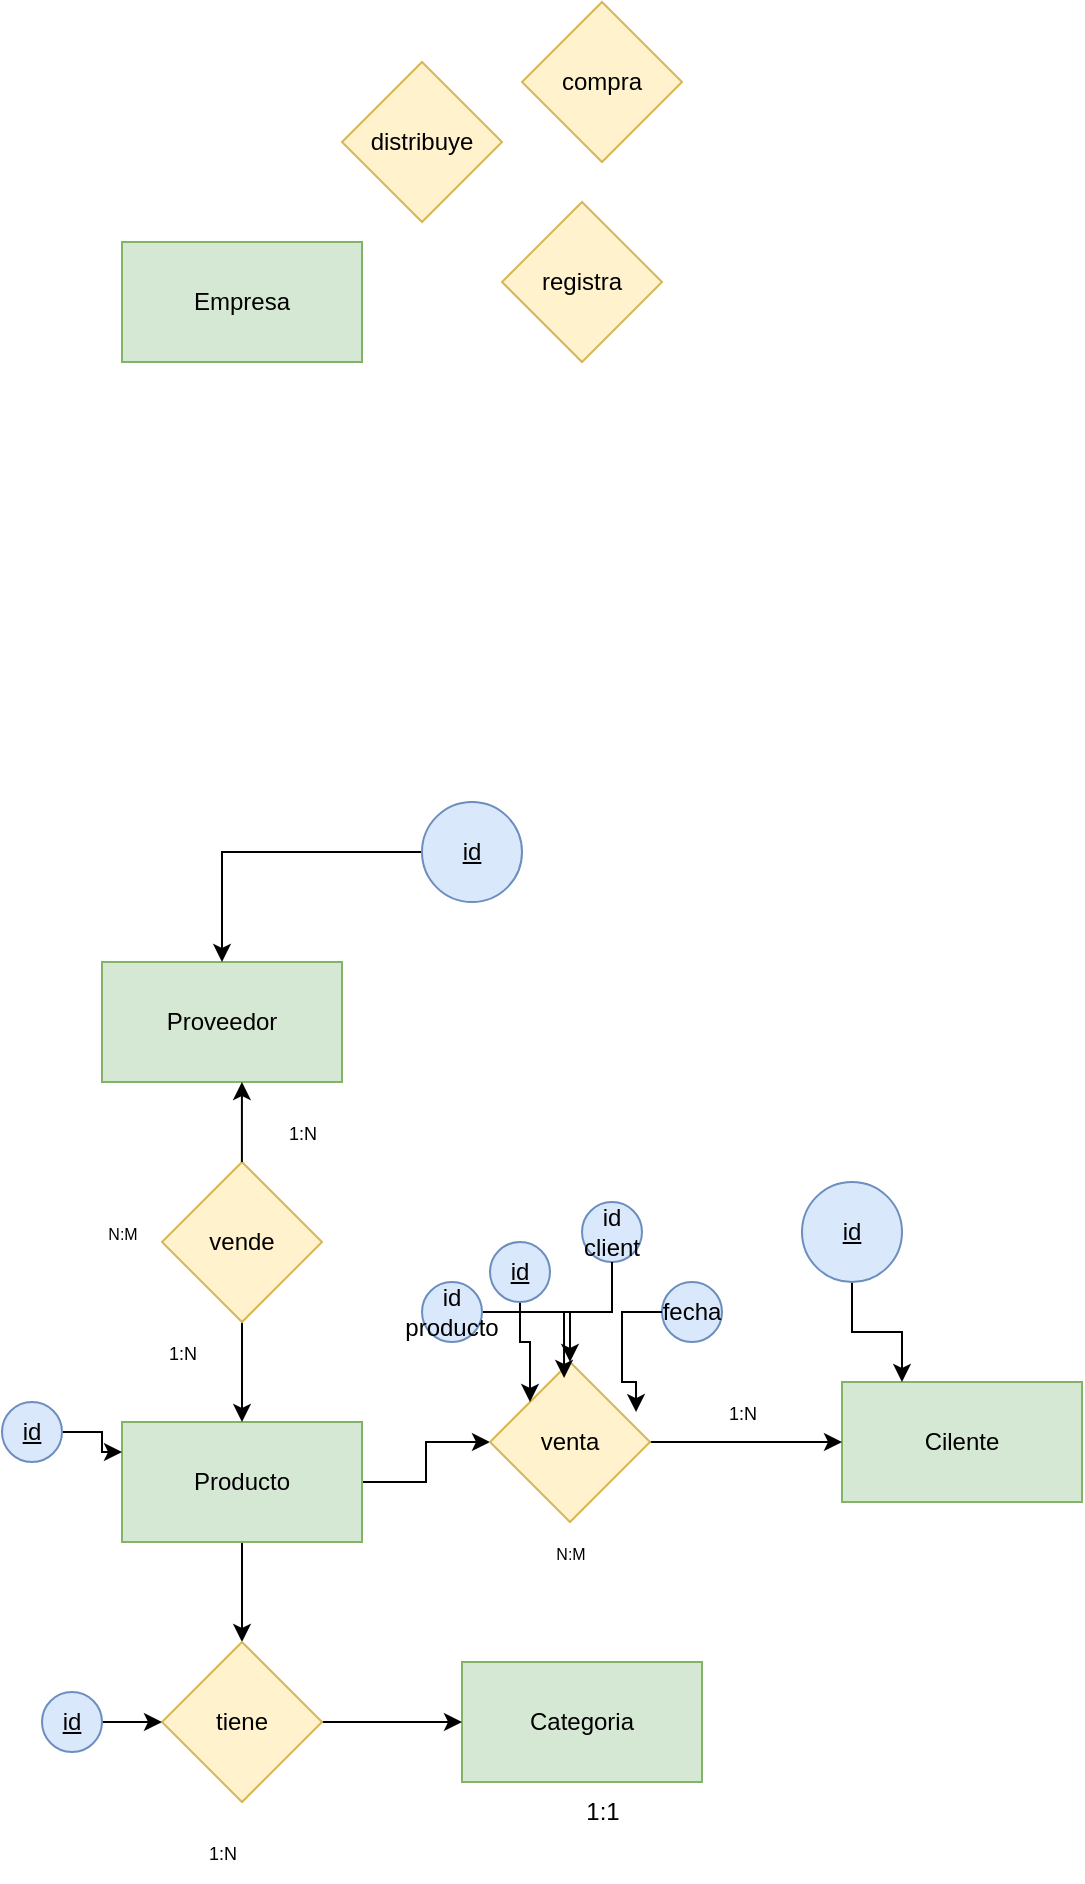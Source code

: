 <mxfile version="21.8.0" type="github">
  <diagram name="Página-1" id="6XH02KPG-qbLSkUWNO7Q">
    <mxGraphModel dx="1434" dy="752" grid="1" gridSize="10" guides="1" tooltips="1" connect="1" arrows="1" fold="1" page="1" pageScale="1" pageWidth="827" pageHeight="1169" math="0" shadow="0">
      <root>
        <mxCell id="0" />
        <mxCell id="1" parent="0" />
        <mxCell id="mjoI5Iw4LUA4hYQsk_tV-1" value="Proveedor " style="rounded=0;whiteSpace=wrap;html=1;fillColor=#d5e8d4;strokeColor=#82b366;" vertex="1" parent="1">
          <mxGeometry x="140" y="500" width="120" height="60" as="geometry" />
        </mxCell>
        <mxCell id="mjoI5Iw4LUA4hYQsk_tV-2" value="Cilente" style="rounded=0;whiteSpace=wrap;html=1;fillColor=#d5e8d4;strokeColor=#82b366;" vertex="1" parent="1">
          <mxGeometry x="510" y="710" width="120" height="60" as="geometry" />
        </mxCell>
        <mxCell id="mjoI5Iw4LUA4hYQsk_tV-16" style="edgeStyle=orthogonalEdgeStyle;rounded=0;orthogonalLoop=1;jettySize=auto;html=1;entryX=0;entryY=0.5;entryDx=0;entryDy=0;" edge="1" parent="1" source="mjoI5Iw4LUA4hYQsk_tV-3" target="mjoI5Iw4LUA4hYQsk_tV-15">
          <mxGeometry relative="1" as="geometry" />
        </mxCell>
        <mxCell id="mjoI5Iw4LUA4hYQsk_tV-19" style="edgeStyle=orthogonalEdgeStyle;rounded=0;orthogonalLoop=1;jettySize=auto;html=1;" edge="1" parent="1" source="mjoI5Iw4LUA4hYQsk_tV-3" target="mjoI5Iw4LUA4hYQsk_tV-10">
          <mxGeometry relative="1" as="geometry" />
        </mxCell>
        <mxCell id="mjoI5Iw4LUA4hYQsk_tV-3" value="Producto" style="rounded=0;whiteSpace=wrap;html=1;fillColor=#d5e8d4;strokeColor=#82b366;" vertex="1" parent="1">
          <mxGeometry x="150" y="730" width="120" height="60" as="geometry" />
        </mxCell>
        <mxCell id="mjoI5Iw4LUA4hYQsk_tV-4" value="Categoria" style="rounded=0;whiteSpace=wrap;html=1;fillColor=#d5e8d4;strokeColor=#82b366;" vertex="1" parent="1">
          <mxGeometry x="320" y="850" width="120" height="60" as="geometry" />
        </mxCell>
        <mxCell id="mjoI5Iw4LUA4hYQsk_tV-5" value="Empresa" style="rounded=0;whiteSpace=wrap;html=1;fillColor=#d5e8d4;strokeColor=#82b366;" vertex="1" parent="1">
          <mxGeometry x="150" y="140" width="120" height="60" as="geometry" />
        </mxCell>
        <mxCell id="mjoI5Iw4LUA4hYQsk_tV-6" value="distribuye" style="rhombus;whiteSpace=wrap;html=1;fillColor=#fff2cc;strokeColor=#d6b656;" vertex="1" parent="1">
          <mxGeometry x="260" y="50" width="80" height="80" as="geometry" />
        </mxCell>
        <mxCell id="mjoI5Iw4LUA4hYQsk_tV-8" value="compra" style="rhombus;whiteSpace=wrap;html=1;fillColor=#fff2cc;strokeColor=#d6b656;" vertex="1" parent="1">
          <mxGeometry x="350" y="20" width="80" height="80" as="geometry" />
        </mxCell>
        <mxCell id="mjoI5Iw4LUA4hYQsk_tV-20" style="edgeStyle=orthogonalEdgeStyle;rounded=0;orthogonalLoop=1;jettySize=auto;html=1;entryX=0;entryY=0.5;entryDx=0;entryDy=0;" edge="1" parent="1" source="mjoI5Iw4LUA4hYQsk_tV-10" target="mjoI5Iw4LUA4hYQsk_tV-4">
          <mxGeometry relative="1" as="geometry" />
        </mxCell>
        <mxCell id="mjoI5Iw4LUA4hYQsk_tV-10" value="tiene" style="rhombus;whiteSpace=wrap;html=1;fillColor=#fff2cc;strokeColor=#d6b656;" vertex="1" parent="1">
          <mxGeometry x="170" y="840" width="80" height="80" as="geometry" />
        </mxCell>
        <mxCell id="mjoI5Iw4LUA4hYQsk_tV-11" value="registra" style="rhombus;whiteSpace=wrap;html=1;fillColor=#fff2cc;strokeColor=#d6b656;" vertex="1" parent="1">
          <mxGeometry x="340" y="120" width="80" height="80" as="geometry" />
        </mxCell>
        <mxCell id="mjoI5Iw4LUA4hYQsk_tV-14" style="edgeStyle=orthogonalEdgeStyle;rounded=0;orthogonalLoop=1;jettySize=auto;html=1;entryX=0.5;entryY=0;entryDx=0;entryDy=0;" edge="1" parent="1" source="mjoI5Iw4LUA4hYQsk_tV-12" target="mjoI5Iw4LUA4hYQsk_tV-3">
          <mxGeometry relative="1" as="geometry" />
        </mxCell>
        <mxCell id="mjoI5Iw4LUA4hYQsk_tV-12" value="vende" style="rhombus;whiteSpace=wrap;html=1;fillColor=#fff2cc;strokeColor=#d6b656;" vertex="1" parent="1">
          <mxGeometry x="170" y="600" width="80" height="80" as="geometry" />
        </mxCell>
        <mxCell id="mjoI5Iw4LUA4hYQsk_tV-13" style="edgeStyle=orthogonalEdgeStyle;rounded=0;orthogonalLoop=1;jettySize=auto;html=1;entryX=0.583;entryY=1;entryDx=0;entryDy=0;entryPerimeter=0;" edge="1" parent="1" source="mjoI5Iw4LUA4hYQsk_tV-12" target="mjoI5Iw4LUA4hYQsk_tV-1">
          <mxGeometry relative="1" as="geometry" />
        </mxCell>
        <mxCell id="mjoI5Iw4LUA4hYQsk_tV-18" style="edgeStyle=orthogonalEdgeStyle;rounded=0;orthogonalLoop=1;jettySize=auto;html=1;entryX=0;entryY=0.5;entryDx=0;entryDy=0;" edge="1" parent="1" source="mjoI5Iw4LUA4hYQsk_tV-15" target="mjoI5Iw4LUA4hYQsk_tV-2">
          <mxGeometry relative="1" as="geometry" />
        </mxCell>
        <mxCell id="mjoI5Iw4LUA4hYQsk_tV-15" value="venta" style="rhombus;whiteSpace=wrap;html=1;fillColor=#fff2cc;strokeColor=#d6b656;" vertex="1" parent="1">
          <mxGeometry x="334" y="700" width="80" height="80" as="geometry" />
        </mxCell>
        <mxCell id="mjoI5Iw4LUA4hYQsk_tV-32" style="edgeStyle=orthogonalEdgeStyle;rounded=0;orthogonalLoop=1;jettySize=auto;html=1;" edge="1" parent="1" source="mjoI5Iw4LUA4hYQsk_tV-21" target="mjoI5Iw4LUA4hYQsk_tV-1">
          <mxGeometry relative="1" as="geometry" />
        </mxCell>
        <mxCell id="mjoI5Iw4LUA4hYQsk_tV-21" value="&lt;u&gt;id&lt;/u&gt;" style="ellipse;whiteSpace=wrap;html=1;aspect=fixed;fillColor=#dae8fc;strokeColor=#6c8ebf;" vertex="1" parent="1">
          <mxGeometry x="300" y="420" width="50" height="50" as="geometry" />
        </mxCell>
        <mxCell id="mjoI5Iw4LUA4hYQsk_tV-38" style="edgeStyle=orthogonalEdgeStyle;rounded=0;orthogonalLoop=1;jettySize=auto;html=1;entryX=0.25;entryY=0;entryDx=0;entryDy=0;" edge="1" parent="1" source="mjoI5Iw4LUA4hYQsk_tV-23" target="mjoI5Iw4LUA4hYQsk_tV-2">
          <mxGeometry relative="1" as="geometry" />
        </mxCell>
        <mxCell id="mjoI5Iw4LUA4hYQsk_tV-23" value="&lt;u&gt;id&lt;/u&gt;" style="ellipse;whiteSpace=wrap;html=1;aspect=fixed;fillColor=#dae8fc;strokeColor=#6c8ebf;" vertex="1" parent="1">
          <mxGeometry x="490" y="610" width="50" height="50" as="geometry" />
        </mxCell>
        <mxCell id="mjoI5Iw4LUA4hYQsk_tV-25" value="fecha" style="ellipse;whiteSpace=wrap;html=1;aspect=fixed;fillColor=#dae8fc;strokeColor=#6c8ebf;" vertex="1" parent="1">
          <mxGeometry x="420" y="660" width="30" height="30" as="geometry" />
        </mxCell>
        <mxCell id="mjoI5Iw4LUA4hYQsk_tV-35" style="edgeStyle=orthogonalEdgeStyle;rounded=0;orthogonalLoop=1;jettySize=auto;html=1;entryX=0;entryY=0;entryDx=0;entryDy=0;" edge="1" parent="1" source="mjoI5Iw4LUA4hYQsk_tV-26" target="mjoI5Iw4LUA4hYQsk_tV-15">
          <mxGeometry relative="1" as="geometry" />
        </mxCell>
        <mxCell id="mjoI5Iw4LUA4hYQsk_tV-26" value="&lt;u&gt;id&lt;/u&gt;" style="ellipse;whiteSpace=wrap;html=1;aspect=fixed;fillColor=#dae8fc;strokeColor=#6c8ebf;" vertex="1" parent="1">
          <mxGeometry x="334" y="640" width="30" height="30" as="geometry" />
        </mxCell>
        <mxCell id="mjoI5Iw4LUA4hYQsk_tV-34" style="edgeStyle=orthogonalEdgeStyle;rounded=0;orthogonalLoop=1;jettySize=auto;html=1;" edge="1" parent="1" source="mjoI5Iw4LUA4hYQsk_tV-27" target="mjoI5Iw4LUA4hYQsk_tV-15">
          <mxGeometry relative="1" as="geometry" />
        </mxCell>
        <mxCell id="mjoI5Iw4LUA4hYQsk_tV-27" value="id producto" style="ellipse;whiteSpace=wrap;html=1;aspect=fixed;fillColor=#dae8fc;strokeColor=#6c8ebf;" vertex="1" parent="1">
          <mxGeometry x="300" y="660" width="30" height="30" as="geometry" />
        </mxCell>
        <mxCell id="mjoI5Iw4LUA4hYQsk_tV-29" value="id client" style="ellipse;whiteSpace=wrap;html=1;aspect=fixed;fillColor=#dae8fc;strokeColor=#6c8ebf;" vertex="1" parent="1">
          <mxGeometry x="380" y="620" width="30" height="30" as="geometry" />
        </mxCell>
        <mxCell id="mjoI5Iw4LUA4hYQsk_tV-39" style="edgeStyle=orthogonalEdgeStyle;rounded=0;orthogonalLoop=1;jettySize=auto;html=1;" edge="1" parent="1" source="mjoI5Iw4LUA4hYQsk_tV-30" target="mjoI5Iw4LUA4hYQsk_tV-10">
          <mxGeometry relative="1" as="geometry" />
        </mxCell>
        <mxCell id="mjoI5Iw4LUA4hYQsk_tV-30" value="&lt;u&gt;id&lt;/u&gt;" style="ellipse;whiteSpace=wrap;html=1;aspect=fixed;fillColor=#dae8fc;strokeColor=#6c8ebf;" vertex="1" parent="1">
          <mxGeometry x="110" y="865" width="30" height="30" as="geometry" />
        </mxCell>
        <mxCell id="mjoI5Iw4LUA4hYQsk_tV-33" style="edgeStyle=orthogonalEdgeStyle;rounded=0;orthogonalLoop=1;jettySize=auto;html=1;entryX=0;entryY=0.25;entryDx=0;entryDy=0;" edge="1" parent="1" source="mjoI5Iw4LUA4hYQsk_tV-31" target="mjoI5Iw4LUA4hYQsk_tV-3">
          <mxGeometry relative="1" as="geometry" />
        </mxCell>
        <mxCell id="mjoI5Iw4LUA4hYQsk_tV-31" value="&lt;u&gt;id&lt;/u&gt;" style="ellipse;whiteSpace=wrap;html=1;aspect=fixed;fillColor=#dae8fc;strokeColor=#6c8ebf;" vertex="1" parent="1">
          <mxGeometry x="90" y="720" width="30" height="30" as="geometry" />
        </mxCell>
        <mxCell id="mjoI5Iw4LUA4hYQsk_tV-36" style="edgeStyle=orthogonalEdgeStyle;rounded=0;orthogonalLoop=1;jettySize=auto;html=1;entryX=0.463;entryY=0.1;entryDx=0;entryDy=0;entryPerimeter=0;" edge="1" parent="1" source="mjoI5Iw4LUA4hYQsk_tV-29" target="mjoI5Iw4LUA4hYQsk_tV-15">
          <mxGeometry relative="1" as="geometry" />
        </mxCell>
        <mxCell id="mjoI5Iw4LUA4hYQsk_tV-37" style="edgeStyle=orthogonalEdgeStyle;rounded=0;orthogonalLoop=1;jettySize=auto;html=1;entryX=0.913;entryY=0.313;entryDx=0;entryDy=0;entryPerimeter=0;" edge="1" parent="1" source="mjoI5Iw4LUA4hYQsk_tV-25" target="mjoI5Iw4LUA4hYQsk_tV-15">
          <mxGeometry relative="1" as="geometry" />
        </mxCell>
        <mxCell id="mjoI5Iw4LUA4hYQsk_tV-40" value="&lt;font style=&quot;font-size: 8px;&quot;&gt;N:M&lt;/font&gt;" style="text;html=1;align=center;verticalAlign=middle;resizable=0;points=[];autosize=1;strokeColor=none;fillColor=none;" vertex="1" parent="1">
          <mxGeometry x="130" y="620" width="40" height="30" as="geometry" />
        </mxCell>
        <mxCell id="mjoI5Iw4LUA4hYQsk_tV-42" value="&lt;font style=&quot;font-size: 9px;&quot;&gt;1:N&lt;/font&gt;" style="text;html=1;align=center;verticalAlign=middle;resizable=0;points=[];autosize=1;strokeColor=none;fillColor=none;" vertex="1" parent="1">
          <mxGeometry x="160" y="680" width="40" height="30" as="geometry" />
        </mxCell>
        <mxCell id="mjoI5Iw4LUA4hYQsk_tV-43" value="&lt;font style=&quot;font-size: 9px;&quot;&gt;1:N&lt;/font&gt;" style="text;html=1;align=center;verticalAlign=middle;resizable=0;points=[];autosize=1;strokeColor=none;fillColor=none;" vertex="1" parent="1">
          <mxGeometry x="220" y="570" width="40" height="30" as="geometry" />
        </mxCell>
        <mxCell id="mjoI5Iw4LUA4hYQsk_tV-45" value="&lt;font style=&quot;font-size: 8px;&quot;&gt;N:M&lt;/font&gt;" style="text;html=1;align=center;verticalAlign=middle;resizable=0;points=[];autosize=1;strokeColor=none;fillColor=none;" vertex="1" parent="1">
          <mxGeometry x="354" y="780" width="40" height="30" as="geometry" />
        </mxCell>
        <mxCell id="mjoI5Iw4LUA4hYQsk_tV-46" value="&lt;font style=&quot;font-size: 9px;&quot;&gt;1:N&lt;/font&gt;" style="text;html=1;align=center;verticalAlign=middle;resizable=0;points=[];autosize=1;strokeColor=none;fillColor=none;" vertex="1" parent="1">
          <mxGeometry x="440" y="710" width="40" height="30" as="geometry" />
        </mxCell>
        <mxCell id="mjoI5Iw4LUA4hYQsk_tV-47" value="1:1" style="text;html=1;align=center;verticalAlign=middle;resizable=0;points=[];autosize=1;strokeColor=none;fillColor=none;" vertex="1" parent="1">
          <mxGeometry x="370" y="910" width="40" height="30" as="geometry" />
        </mxCell>
        <mxCell id="mjoI5Iw4LUA4hYQsk_tV-48" value="&lt;font style=&quot;font-size: 9px;&quot;&gt;1:N&lt;/font&gt;" style="text;html=1;align=center;verticalAlign=middle;resizable=0;points=[];autosize=1;strokeColor=none;fillColor=none;" vertex="1" parent="1">
          <mxGeometry x="180" y="930" width="40" height="30" as="geometry" />
        </mxCell>
      </root>
    </mxGraphModel>
  </diagram>
</mxfile>
